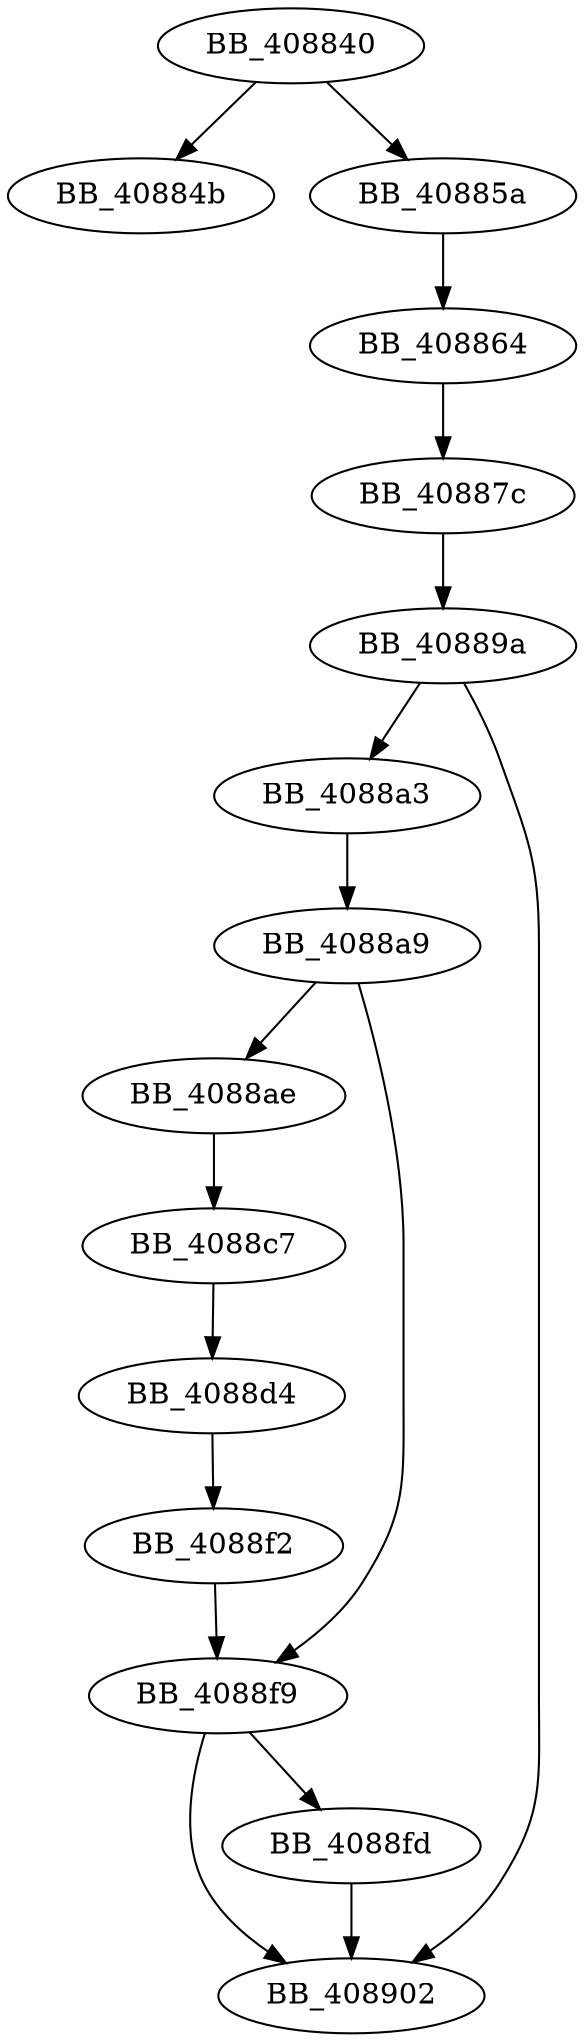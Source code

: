 DiGraph sub_408840{
BB_408840->BB_40884b
BB_408840->BB_40885a
BB_40885a->BB_408864
BB_408864->BB_40887c
BB_40887c->BB_40889a
BB_40889a->BB_4088a3
BB_40889a->BB_408902
BB_4088a3->BB_4088a9
BB_4088a9->BB_4088ae
BB_4088a9->BB_4088f9
BB_4088ae->BB_4088c7
BB_4088c7->BB_4088d4
BB_4088d4->BB_4088f2
BB_4088f2->BB_4088f9
BB_4088f9->BB_4088fd
BB_4088f9->BB_408902
BB_4088fd->BB_408902
}
